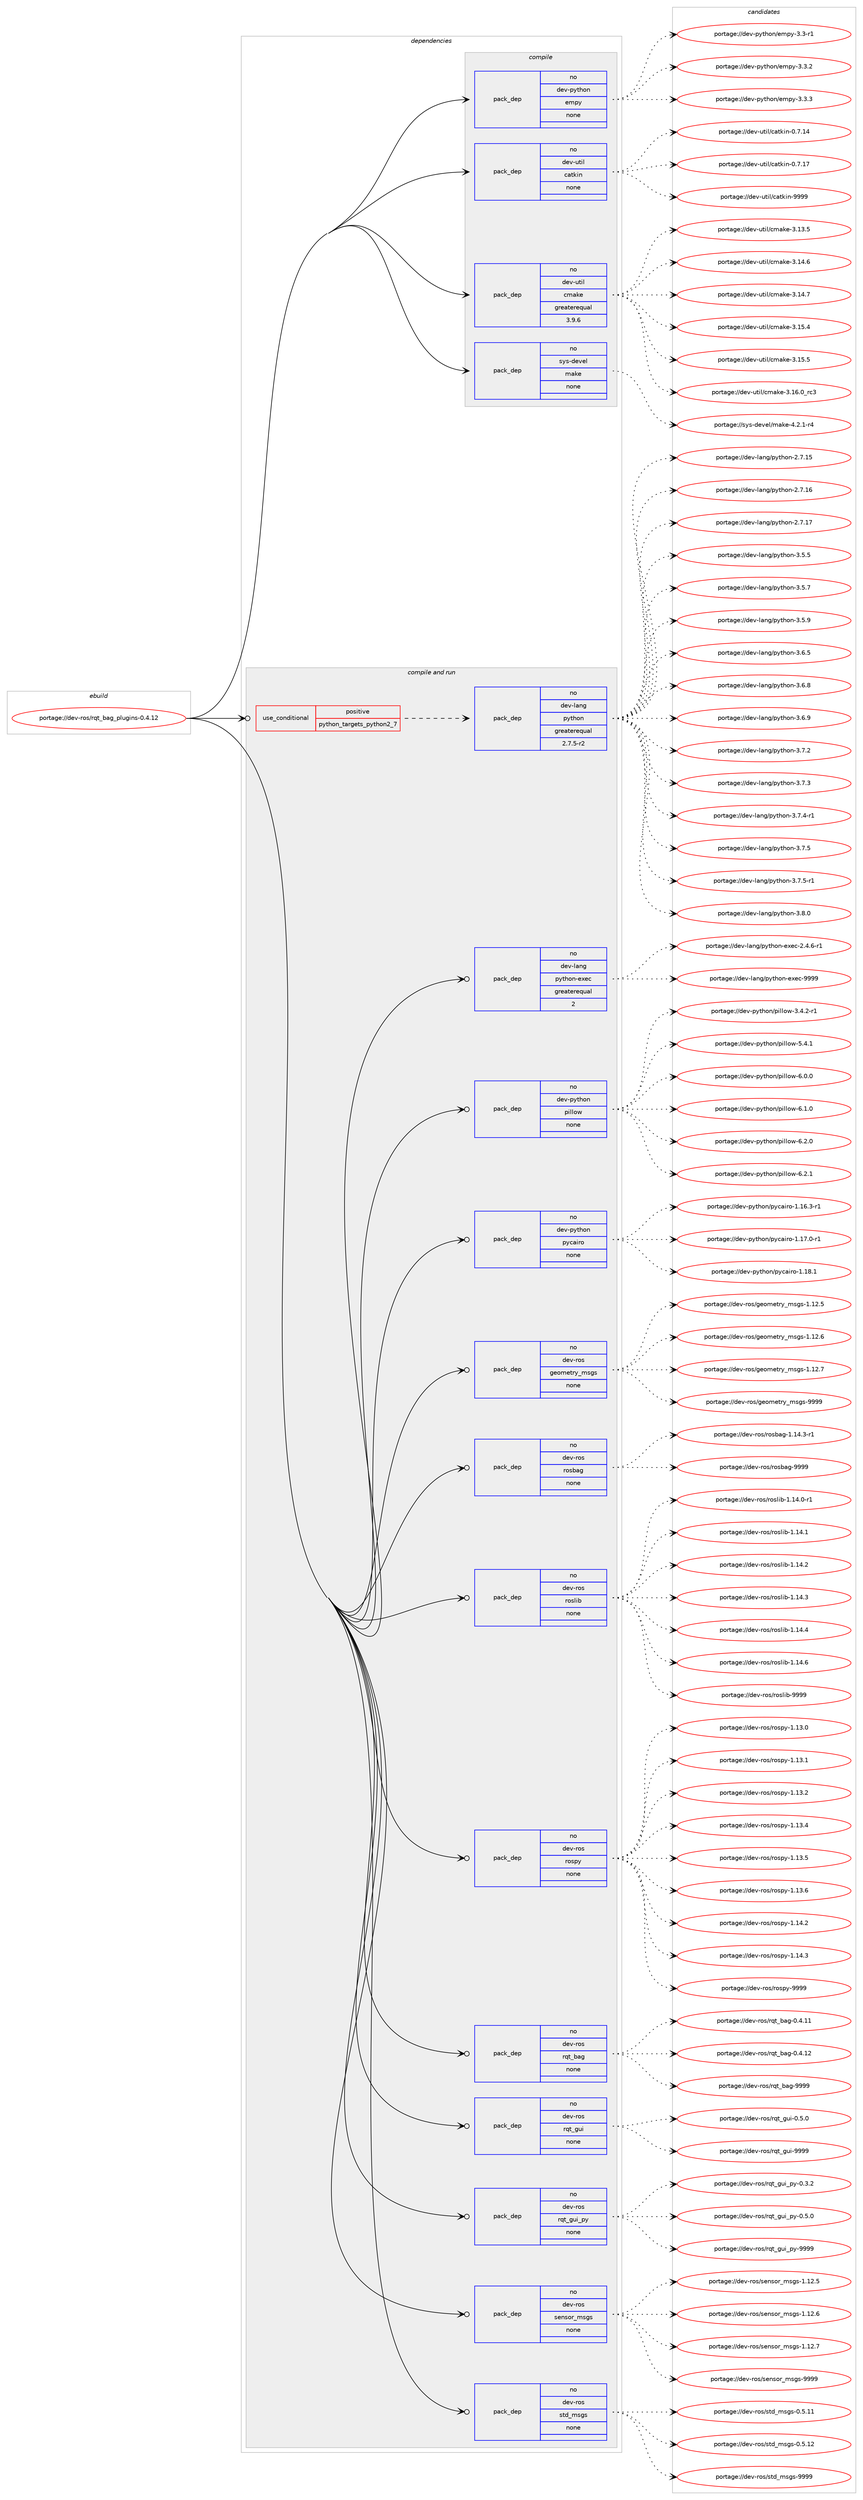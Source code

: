 digraph prolog {

# *************
# Graph options
# *************

newrank=true;
concentrate=true;
compound=true;
graph [rankdir=LR,fontname=Helvetica,fontsize=10,ranksep=1.5];#, ranksep=2.5, nodesep=0.2];
edge  [arrowhead=vee];
node  [fontname=Helvetica,fontsize=10];

# **********
# The ebuild
# **********

subgraph cluster_leftcol {
color=gray;
rank=same;
label=<<i>ebuild</i>>;
id [label="portage://dev-ros/rqt_bag_plugins-0.4.12", color=red, width=4, href="../dev-ros/rqt_bag_plugins-0.4.12.svg"];
}

# ****************
# The dependencies
# ****************

subgraph cluster_midcol {
color=gray;
label=<<i>dependencies</i>>;
subgraph cluster_compile {
fillcolor="#eeeeee";
style=filled;
label=<<i>compile</i>>;
subgraph pack152230 {
dependency200213 [label=<<TABLE BORDER="0" CELLBORDER="1" CELLSPACING="0" CELLPADDING="4" WIDTH="220"><TR><TD ROWSPAN="6" CELLPADDING="30">pack_dep</TD></TR><TR><TD WIDTH="110">no</TD></TR><TR><TD>dev-python</TD></TR><TR><TD>empy</TD></TR><TR><TD>none</TD></TR><TR><TD></TD></TR></TABLE>>, shape=none, color=blue];
}
id:e -> dependency200213:w [weight=20,style="solid",arrowhead="vee"];
subgraph pack152231 {
dependency200214 [label=<<TABLE BORDER="0" CELLBORDER="1" CELLSPACING="0" CELLPADDING="4" WIDTH="220"><TR><TD ROWSPAN="6" CELLPADDING="30">pack_dep</TD></TR><TR><TD WIDTH="110">no</TD></TR><TR><TD>dev-util</TD></TR><TR><TD>catkin</TD></TR><TR><TD>none</TD></TR><TR><TD></TD></TR></TABLE>>, shape=none, color=blue];
}
id:e -> dependency200214:w [weight=20,style="solid",arrowhead="vee"];
subgraph pack152232 {
dependency200215 [label=<<TABLE BORDER="0" CELLBORDER="1" CELLSPACING="0" CELLPADDING="4" WIDTH="220"><TR><TD ROWSPAN="6" CELLPADDING="30">pack_dep</TD></TR><TR><TD WIDTH="110">no</TD></TR><TR><TD>dev-util</TD></TR><TR><TD>cmake</TD></TR><TR><TD>greaterequal</TD></TR><TR><TD>3.9.6</TD></TR></TABLE>>, shape=none, color=blue];
}
id:e -> dependency200215:w [weight=20,style="solid",arrowhead="vee"];
subgraph pack152233 {
dependency200216 [label=<<TABLE BORDER="0" CELLBORDER="1" CELLSPACING="0" CELLPADDING="4" WIDTH="220"><TR><TD ROWSPAN="6" CELLPADDING="30">pack_dep</TD></TR><TR><TD WIDTH="110">no</TD></TR><TR><TD>sys-devel</TD></TR><TR><TD>make</TD></TR><TR><TD>none</TD></TR><TR><TD></TD></TR></TABLE>>, shape=none, color=blue];
}
id:e -> dependency200216:w [weight=20,style="solid",arrowhead="vee"];
}
subgraph cluster_compileandrun {
fillcolor="#eeeeee";
style=filled;
label=<<i>compile and run</i>>;
subgraph cond44555 {
dependency200217 [label=<<TABLE BORDER="0" CELLBORDER="1" CELLSPACING="0" CELLPADDING="4"><TR><TD ROWSPAN="3" CELLPADDING="10">use_conditional</TD></TR><TR><TD>positive</TD></TR><TR><TD>python_targets_python2_7</TD></TR></TABLE>>, shape=none, color=red];
subgraph pack152234 {
dependency200218 [label=<<TABLE BORDER="0" CELLBORDER="1" CELLSPACING="0" CELLPADDING="4" WIDTH="220"><TR><TD ROWSPAN="6" CELLPADDING="30">pack_dep</TD></TR><TR><TD WIDTH="110">no</TD></TR><TR><TD>dev-lang</TD></TR><TR><TD>python</TD></TR><TR><TD>greaterequal</TD></TR><TR><TD>2.7.5-r2</TD></TR></TABLE>>, shape=none, color=blue];
}
dependency200217:e -> dependency200218:w [weight=20,style="dashed",arrowhead="vee"];
}
id:e -> dependency200217:w [weight=20,style="solid",arrowhead="odotvee"];
subgraph pack152235 {
dependency200219 [label=<<TABLE BORDER="0" CELLBORDER="1" CELLSPACING="0" CELLPADDING="4" WIDTH="220"><TR><TD ROWSPAN="6" CELLPADDING="30">pack_dep</TD></TR><TR><TD WIDTH="110">no</TD></TR><TR><TD>dev-lang</TD></TR><TR><TD>python-exec</TD></TR><TR><TD>greaterequal</TD></TR><TR><TD>2</TD></TR></TABLE>>, shape=none, color=blue];
}
id:e -> dependency200219:w [weight=20,style="solid",arrowhead="odotvee"];
subgraph pack152236 {
dependency200220 [label=<<TABLE BORDER="0" CELLBORDER="1" CELLSPACING="0" CELLPADDING="4" WIDTH="220"><TR><TD ROWSPAN="6" CELLPADDING="30">pack_dep</TD></TR><TR><TD WIDTH="110">no</TD></TR><TR><TD>dev-python</TD></TR><TR><TD>pillow</TD></TR><TR><TD>none</TD></TR><TR><TD></TD></TR></TABLE>>, shape=none, color=blue];
}
id:e -> dependency200220:w [weight=20,style="solid",arrowhead="odotvee"];
subgraph pack152237 {
dependency200221 [label=<<TABLE BORDER="0" CELLBORDER="1" CELLSPACING="0" CELLPADDING="4" WIDTH="220"><TR><TD ROWSPAN="6" CELLPADDING="30">pack_dep</TD></TR><TR><TD WIDTH="110">no</TD></TR><TR><TD>dev-python</TD></TR><TR><TD>pycairo</TD></TR><TR><TD>none</TD></TR><TR><TD></TD></TR></TABLE>>, shape=none, color=blue];
}
id:e -> dependency200221:w [weight=20,style="solid",arrowhead="odotvee"];
subgraph pack152238 {
dependency200222 [label=<<TABLE BORDER="0" CELLBORDER="1" CELLSPACING="0" CELLPADDING="4" WIDTH="220"><TR><TD ROWSPAN="6" CELLPADDING="30">pack_dep</TD></TR><TR><TD WIDTH="110">no</TD></TR><TR><TD>dev-ros</TD></TR><TR><TD>geometry_msgs</TD></TR><TR><TD>none</TD></TR><TR><TD></TD></TR></TABLE>>, shape=none, color=blue];
}
id:e -> dependency200222:w [weight=20,style="solid",arrowhead="odotvee"];
subgraph pack152239 {
dependency200223 [label=<<TABLE BORDER="0" CELLBORDER="1" CELLSPACING="0" CELLPADDING="4" WIDTH="220"><TR><TD ROWSPAN="6" CELLPADDING="30">pack_dep</TD></TR><TR><TD WIDTH="110">no</TD></TR><TR><TD>dev-ros</TD></TR><TR><TD>rosbag</TD></TR><TR><TD>none</TD></TR><TR><TD></TD></TR></TABLE>>, shape=none, color=blue];
}
id:e -> dependency200223:w [weight=20,style="solid",arrowhead="odotvee"];
subgraph pack152240 {
dependency200224 [label=<<TABLE BORDER="0" CELLBORDER="1" CELLSPACING="0" CELLPADDING="4" WIDTH="220"><TR><TD ROWSPAN="6" CELLPADDING="30">pack_dep</TD></TR><TR><TD WIDTH="110">no</TD></TR><TR><TD>dev-ros</TD></TR><TR><TD>roslib</TD></TR><TR><TD>none</TD></TR><TR><TD></TD></TR></TABLE>>, shape=none, color=blue];
}
id:e -> dependency200224:w [weight=20,style="solid",arrowhead="odotvee"];
subgraph pack152241 {
dependency200225 [label=<<TABLE BORDER="0" CELLBORDER="1" CELLSPACING="0" CELLPADDING="4" WIDTH="220"><TR><TD ROWSPAN="6" CELLPADDING="30">pack_dep</TD></TR><TR><TD WIDTH="110">no</TD></TR><TR><TD>dev-ros</TD></TR><TR><TD>rospy</TD></TR><TR><TD>none</TD></TR><TR><TD></TD></TR></TABLE>>, shape=none, color=blue];
}
id:e -> dependency200225:w [weight=20,style="solid",arrowhead="odotvee"];
subgraph pack152242 {
dependency200226 [label=<<TABLE BORDER="0" CELLBORDER="1" CELLSPACING="0" CELLPADDING="4" WIDTH="220"><TR><TD ROWSPAN="6" CELLPADDING="30">pack_dep</TD></TR><TR><TD WIDTH="110">no</TD></TR><TR><TD>dev-ros</TD></TR><TR><TD>rqt_bag</TD></TR><TR><TD>none</TD></TR><TR><TD></TD></TR></TABLE>>, shape=none, color=blue];
}
id:e -> dependency200226:w [weight=20,style="solid",arrowhead="odotvee"];
subgraph pack152243 {
dependency200227 [label=<<TABLE BORDER="0" CELLBORDER="1" CELLSPACING="0" CELLPADDING="4" WIDTH="220"><TR><TD ROWSPAN="6" CELLPADDING="30">pack_dep</TD></TR><TR><TD WIDTH="110">no</TD></TR><TR><TD>dev-ros</TD></TR><TR><TD>rqt_gui</TD></TR><TR><TD>none</TD></TR><TR><TD></TD></TR></TABLE>>, shape=none, color=blue];
}
id:e -> dependency200227:w [weight=20,style="solid",arrowhead="odotvee"];
subgraph pack152244 {
dependency200228 [label=<<TABLE BORDER="0" CELLBORDER="1" CELLSPACING="0" CELLPADDING="4" WIDTH="220"><TR><TD ROWSPAN="6" CELLPADDING="30">pack_dep</TD></TR><TR><TD WIDTH="110">no</TD></TR><TR><TD>dev-ros</TD></TR><TR><TD>rqt_gui_py</TD></TR><TR><TD>none</TD></TR><TR><TD></TD></TR></TABLE>>, shape=none, color=blue];
}
id:e -> dependency200228:w [weight=20,style="solid",arrowhead="odotvee"];
subgraph pack152245 {
dependency200229 [label=<<TABLE BORDER="0" CELLBORDER="1" CELLSPACING="0" CELLPADDING="4" WIDTH="220"><TR><TD ROWSPAN="6" CELLPADDING="30">pack_dep</TD></TR><TR><TD WIDTH="110">no</TD></TR><TR><TD>dev-ros</TD></TR><TR><TD>sensor_msgs</TD></TR><TR><TD>none</TD></TR><TR><TD></TD></TR></TABLE>>, shape=none, color=blue];
}
id:e -> dependency200229:w [weight=20,style="solid",arrowhead="odotvee"];
subgraph pack152246 {
dependency200230 [label=<<TABLE BORDER="0" CELLBORDER="1" CELLSPACING="0" CELLPADDING="4" WIDTH="220"><TR><TD ROWSPAN="6" CELLPADDING="30">pack_dep</TD></TR><TR><TD WIDTH="110">no</TD></TR><TR><TD>dev-ros</TD></TR><TR><TD>std_msgs</TD></TR><TR><TD>none</TD></TR><TR><TD></TD></TR></TABLE>>, shape=none, color=blue];
}
id:e -> dependency200230:w [weight=20,style="solid",arrowhead="odotvee"];
}
subgraph cluster_run {
fillcolor="#eeeeee";
style=filled;
label=<<i>run</i>>;
}
}

# **************
# The candidates
# **************

subgraph cluster_choices {
rank=same;
color=gray;
label=<<i>candidates</i>>;

subgraph choice152230 {
color=black;
nodesep=1;
choiceportage1001011184511212111610411111047101109112121455146514511449 [label="portage://dev-python/empy-3.3-r1", color=red, width=4,href="../dev-python/empy-3.3-r1.svg"];
choiceportage1001011184511212111610411111047101109112121455146514650 [label="portage://dev-python/empy-3.3.2", color=red, width=4,href="../dev-python/empy-3.3.2.svg"];
choiceportage1001011184511212111610411111047101109112121455146514651 [label="portage://dev-python/empy-3.3.3", color=red, width=4,href="../dev-python/empy-3.3.3.svg"];
dependency200213:e -> choiceportage1001011184511212111610411111047101109112121455146514511449:w [style=dotted,weight="100"];
dependency200213:e -> choiceportage1001011184511212111610411111047101109112121455146514650:w [style=dotted,weight="100"];
dependency200213:e -> choiceportage1001011184511212111610411111047101109112121455146514651:w [style=dotted,weight="100"];
}
subgraph choice152231 {
color=black;
nodesep=1;
choiceportage1001011184511711610510847999711610710511045484655464952 [label="portage://dev-util/catkin-0.7.14", color=red, width=4,href="../dev-util/catkin-0.7.14.svg"];
choiceportage1001011184511711610510847999711610710511045484655464955 [label="portage://dev-util/catkin-0.7.17", color=red, width=4,href="../dev-util/catkin-0.7.17.svg"];
choiceportage100101118451171161051084799971161071051104557575757 [label="portage://dev-util/catkin-9999", color=red, width=4,href="../dev-util/catkin-9999.svg"];
dependency200214:e -> choiceportage1001011184511711610510847999711610710511045484655464952:w [style=dotted,weight="100"];
dependency200214:e -> choiceportage1001011184511711610510847999711610710511045484655464955:w [style=dotted,weight="100"];
dependency200214:e -> choiceportage100101118451171161051084799971161071051104557575757:w [style=dotted,weight="100"];
}
subgraph choice152232 {
color=black;
nodesep=1;
choiceportage1001011184511711610510847991099710710145514649514653 [label="portage://dev-util/cmake-3.13.5", color=red, width=4,href="../dev-util/cmake-3.13.5.svg"];
choiceportage1001011184511711610510847991099710710145514649524654 [label="portage://dev-util/cmake-3.14.6", color=red, width=4,href="../dev-util/cmake-3.14.6.svg"];
choiceportage1001011184511711610510847991099710710145514649524655 [label="portage://dev-util/cmake-3.14.7", color=red, width=4,href="../dev-util/cmake-3.14.7.svg"];
choiceportage1001011184511711610510847991099710710145514649534652 [label="portage://dev-util/cmake-3.15.4", color=red, width=4,href="../dev-util/cmake-3.15.4.svg"];
choiceportage1001011184511711610510847991099710710145514649534653 [label="portage://dev-util/cmake-3.15.5", color=red, width=4,href="../dev-util/cmake-3.15.5.svg"];
choiceportage1001011184511711610510847991099710710145514649544648951149951 [label="portage://dev-util/cmake-3.16.0_rc3", color=red, width=4,href="../dev-util/cmake-3.16.0_rc3.svg"];
dependency200215:e -> choiceportage1001011184511711610510847991099710710145514649514653:w [style=dotted,weight="100"];
dependency200215:e -> choiceportage1001011184511711610510847991099710710145514649524654:w [style=dotted,weight="100"];
dependency200215:e -> choiceportage1001011184511711610510847991099710710145514649524655:w [style=dotted,weight="100"];
dependency200215:e -> choiceportage1001011184511711610510847991099710710145514649534652:w [style=dotted,weight="100"];
dependency200215:e -> choiceportage1001011184511711610510847991099710710145514649534653:w [style=dotted,weight="100"];
dependency200215:e -> choiceportage1001011184511711610510847991099710710145514649544648951149951:w [style=dotted,weight="100"];
}
subgraph choice152233 {
color=black;
nodesep=1;
choiceportage1151211154510010111810110847109971071014552465046494511452 [label="portage://sys-devel/make-4.2.1-r4", color=red, width=4,href="../sys-devel/make-4.2.1-r4.svg"];
dependency200216:e -> choiceportage1151211154510010111810110847109971071014552465046494511452:w [style=dotted,weight="100"];
}
subgraph choice152234 {
color=black;
nodesep=1;
choiceportage10010111845108971101034711212111610411111045504655464953 [label="portage://dev-lang/python-2.7.15", color=red, width=4,href="../dev-lang/python-2.7.15.svg"];
choiceportage10010111845108971101034711212111610411111045504655464954 [label="portage://dev-lang/python-2.7.16", color=red, width=4,href="../dev-lang/python-2.7.16.svg"];
choiceportage10010111845108971101034711212111610411111045504655464955 [label="portage://dev-lang/python-2.7.17", color=red, width=4,href="../dev-lang/python-2.7.17.svg"];
choiceportage100101118451089711010347112121116104111110455146534653 [label="portage://dev-lang/python-3.5.5", color=red, width=4,href="../dev-lang/python-3.5.5.svg"];
choiceportage100101118451089711010347112121116104111110455146534655 [label="portage://dev-lang/python-3.5.7", color=red, width=4,href="../dev-lang/python-3.5.7.svg"];
choiceportage100101118451089711010347112121116104111110455146534657 [label="portage://dev-lang/python-3.5.9", color=red, width=4,href="../dev-lang/python-3.5.9.svg"];
choiceportage100101118451089711010347112121116104111110455146544653 [label="portage://dev-lang/python-3.6.5", color=red, width=4,href="../dev-lang/python-3.6.5.svg"];
choiceportage100101118451089711010347112121116104111110455146544656 [label="portage://dev-lang/python-3.6.8", color=red, width=4,href="../dev-lang/python-3.6.8.svg"];
choiceportage100101118451089711010347112121116104111110455146544657 [label="portage://dev-lang/python-3.6.9", color=red, width=4,href="../dev-lang/python-3.6.9.svg"];
choiceportage100101118451089711010347112121116104111110455146554650 [label="portage://dev-lang/python-3.7.2", color=red, width=4,href="../dev-lang/python-3.7.2.svg"];
choiceportage100101118451089711010347112121116104111110455146554651 [label="portage://dev-lang/python-3.7.3", color=red, width=4,href="../dev-lang/python-3.7.3.svg"];
choiceportage1001011184510897110103471121211161041111104551465546524511449 [label="portage://dev-lang/python-3.7.4-r1", color=red, width=4,href="../dev-lang/python-3.7.4-r1.svg"];
choiceportage100101118451089711010347112121116104111110455146554653 [label="portage://dev-lang/python-3.7.5", color=red, width=4,href="../dev-lang/python-3.7.5.svg"];
choiceportage1001011184510897110103471121211161041111104551465546534511449 [label="portage://dev-lang/python-3.7.5-r1", color=red, width=4,href="../dev-lang/python-3.7.5-r1.svg"];
choiceportage100101118451089711010347112121116104111110455146564648 [label="portage://dev-lang/python-3.8.0", color=red, width=4,href="../dev-lang/python-3.8.0.svg"];
dependency200218:e -> choiceportage10010111845108971101034711212111610411111045504655464953:w [style=dotted,weight="100"];
dependency200218:e -> choiceportage10010111845108971101034711212111610411111045504655464954:w [style=dotted,weight="100"];
dependency200218:e -> choiceportage10010111845108971101034711212111610411111045504655464955:w [style=dotted,weight="100"];
dependency200218:e -> choiceportage100101118451089711010347112121116104111110455146534653:w [style=dotted,weight="100"];
dependency200218:e -> choiceportage100101118451089711010347112121116104111110455146534655:w [style=dotted,weight="100"];
dependency200218:e -> choiceportage100101118451089711010347112121116104111110455146534657:w [style=dotted,weight="100"];
dependency200218:e -> choiceportage100101118451089711010347112121116104111110455146544653:w [style=dotted,weight="100"];
dependency200218:e -> choiceportage100101118451089711010347112121116104111110455146544656:w [style=dotted,weight="100"];
dependency200218:e -> choiceportage100101118451089711010347112121116104111110455146544657:w [style=dotted,weight="100"];
dependency200218:e -> choiceportage100101118451089711010347112121116104111110455146554650:w [style=dotted,weight="100"];
dependency200218:e -> choiceportage100101118451089711010347112121116104111110455146554651:w [style=dotted,weight="100"];
dependency200218:e -> choiceportage1001011184510897110103471121211161041111104551465546524511449:w [style=dotted,weight="100"];
dependency200218:e -> choiceportage100101118451089711010347112121116104111110455146554653:w [style=dotted,weight="100"];
dependency200218:e -> choiceportage1001011184510897110103471121211161041111104551465546534511449:w [style=dotted,weight="100"];
dependency200218:e -> choiceportage100101118451089711010347112121116104111110455146564648:w [style=dotted,weight="100"];
}
subgraph choice152235 {
color=black;
nodesep=1;
choiceportage10010111845108971101034711212111610411111045101120101994550465246544511449 [label="portage://dev-lang/python-exec-2.4.6-r1", color=red, width=4,href="../dev-lang/python-exec-2.4.6-r1.svg"];
choiceportage10010111845108971101034711212111610411111045101120101994557575757 [label="portage://dev-lang/python-exec-9999", color=red, width=4,href="../dev-lang/python-exec-9999.svg"];
dependency200219:e -> choiceportage10010111845108971101034711212111610411111045101120101994550465246544511449:w [style=dotted,weight="100"];
dependency200219:e -> choiceportage10010111845108971101034711212111610411111045101120101994557575757:w [style=dotted,weight="100"];
}
subgraph choice152236 {
color=black;
nodesep=1;
choiceportage10010111845112121116104111110471121051081081111194551465246504511449 [label="portage://dev-python/pillow-3.4.2-r1", color=red, width=4,href="../dev-python/pillow-3.4.2-r1.svg"];
choiceportage1001011184511212111610411111047112105108108111119455346524649 [label="portage://dev-python/pillow-5.4.1", color=red, width=4,href="../dev-python/pillow-5.4.1.svg"];
choiceportage1001011184511212111610411111047112105108108111119455446484648 [label="portage://dev-python/pillow-6.0.0", color=red, width=4,href="../dev-python/pillow-6.0.0.svg"];
choiceportage1001011184511212111610411111047112105108108111119455446494648 [label="portage://dev-python/pillow-6.1.0", color=red, width=4,href="../dev-python/pillow-6.1.0.svg"];
choiceportage1001011184511212111610411111047112105108108111119455446504648 [label="portage://dev-python/pillow-6.2.0", color=red, width=4,href="../dev-python/pillow-6.2.0.svg"];
choiceportage1001011184511212111610411111047112105108108111119455446504649 [label="portage://dev-python/pillow-6.2.1", color=red, width=4,href="../dev-python/pillow-6.2.1.svg"];
dependency200220:e -> choiceportage10010111845112121116104111110471121051081081111194551465246504511449:w [style=dotted,weight="100"];
dependency200220:e -> choiceportage1001011184511212111610411111047112105108108111119455346524649:w [style=dotted,weight="100"];
dependency200220:e -> choiceportage1001011184511212111610411111047112105108108111119455446484648:w [style=dotted,weight="100"];
dependency200220:e -> choiceportage1001011184511212111610411111047112105108108111119455446494648:w [style=dotted,weight="100"];
dependency200220:e -> choiceportage1001011184511212111610411111047112105108108111119455446504648:w [style=dotted,weight="100"];
dependency200220:e -> choiceportage1001011184511212111610411111047112105108108111119455446504649:w [style=dotted,weight="100"];
}
subgraph choice152237 {
color=black;
nodesep=1;
choiceportage10010111845112121116104111110471121219997105114111454946495446514511449 [label="portage://dev-python/pycairo-1.16.3-r1", color=red, width=4,href="../dev-python/pycairo-1.16.3-r1.svg"];
choiceportage10010111845112121116104111110471121219997105114111454946495546484511449 [label="portage://dev-python/pycairo-1.17.0-r1", color=red, width=4,href="../dev-python/pycairo-1.17.0-r1.svg"];
choiceportage1001011184511212111610411111047112121999710511411145494649564649 [label="portage://dev-python/pycairo-1.18.1", color=red, width=4,href="../dev-python/pycairo-1.18.1.svg"];
dependency200221:e -> choiceportage10010111845112121116104111110471121219997105114111454946495446514511449:w [style=dotted,weight="100"];
dependency200221:e -> choiceportage10010111845112121116104111110471121219997105114111454946495546484511449:w [style=dotted,weight="100"];
dependency200221:e -> choiceportage1001011184511212111610411111047112121999710511411145494649564649:w [style=dotted,weight="100"];
}
subgraph choice152238 {
color=black;
nodesep=1;
choiceportage10010111845114111115471031011111091011161141219510911510311545494649504653 [label="portage://dev-ros/geometry_msgs-1.12.5", color=red, width=4,href="../dev-ros/geometry_msgs-1.12.5.svg"];
choiceportage10010111845114111115471031011111091011161141219510911510311545494649504654 [label="portage://dev-ros/geometry_msgs-1.12.6", color=red, width=4,href="../dev-ros/geometry_msgs-1.12.6.svg"];
choiceportage10010111845114111115471031011111091011161141219510911510311545494649504655 [label="portage://dev-ros/geometry_msgs-1.12.7", color=red, width=4,href="../dev-ros/geometry_msgs-1.12.7.svg"];
choiceportage1001011184511411111547103101111109101116114121951091151031154557575757 [label="portage://dev-ros/geometry_msgs-9999", color=red, width=4,href="../dev-ros/geometry_msgs-9999.svg"];
dependency200222:e -> choiceportage10010111845114111115471031011111091011161141219510911510311545494649504653:w [style=dotted,weight="100"];
dependency200222:e -> choiceportage10010111845114111115471031011111091011161141219510911510311545494649504654:w [style=dotted,weight="100"];
dependency200222:e -> choiceportage10010111845114111115471031011111091011161141219510911510311545494649504655:w [style=dotted,weight="100"];
dependency200222:e -> choiceportage1001011184511411111547103101111109101116114121951091151031154557575757:w [style=dotted,weight="100"];
}
subgraph choice152239 {
color=black;
nodesep=1;
choiceportage10010111845114111115471141111159897103454946495246514511449 [label="portage://dev-ros/rosbag-1.14.3-r1", color=red, width=4,href="../dev-ros/rosbag-1.14.3-r1.svg"];
choiceportage100101118451141111154711411111598971034557575757 [label="portage://dev-ros/rosbag-9999", color=red, width=4,href="../dev-ros/rosbag-9999.svg"];
dependency200223:e -> choiceportage10010111845114111115471141111159897103454946495246514511449:w [style=dotted,weight="100"];
dependency200223:e -> choiceportage100101118451141111154711411111598971034557575757:w [style=dotted,weight="100"];
}
subgraph choice152240 {
color=black;
nodesep=1;
choiceportage100101118451141111154711411111510810598454946495246484511449 [label="portage://dev-ros/roslib-1.14.0-r1", color=red, width=4,href="../dev-ros/roslib-1.14.0-r1.svg"];
choiceportage10010111845114111115471141111151081059845494649524649 [label="portage://dev-ros/roslib-1.14.1", color=red, width=4,href="../dev-ros/roslib-1.14.1.svg"];
choiceportage10010111845114111115471141111151081059845494649524650 [label="portage://dev-ros/roslib-1.14.2", color=red, width=4,href="../dev-ros/roslib-1.14.2.svg"];
choiceportage10010111845114111115471141111151081059845494649524651 [label="portage://dev-ros/roslib-1.14.3", color=red, width=4,href="../dev-ros/roslib-1.14.3.svg"];
choiceportage10010111845114111115471141111151081059845494649524652 [label="portage://dev-ros/roslib-1.14.4", color=red, width=4,href="../dev-ros/roslib-1.14.4.svg"];
choiceportage10010111845114111115471141111151081059845494649524654 [label="portage://dev-ros/roslib-1.14.6", color=red, width=4,href="../dev-ros/roslib-1.14.6.svg"];
choiceportage1001011184511411111547114111115108105984557575757 [label="portage://dev-ros/roslib-9999", color=red, width=4,href="../dev-ros/roslib-9999.svg"];
dependency200224:e -> choiceportage100101118451141111154711411111510810598454946495246484511449:w [style=dotted,weight="100"];
dependency200224:e -> choiceportage10010111845114111115471141111151081059845494649524649:w [style=dotted,weight="100"];
dependency200224:e -> choiceportage10010111845114111115471141111151081059845494649524650:w [style=dotted,weight="100"];
dependency200224:e -> choiceportage10010111845114111115471141111151081059845494649524651:w [style=dotted,weight="100"];
dependency200224:e -> choiceportage10010111845114111115471141111151081059845494649524652:w [style=dotted,weight="100"];
dependency200224:e -> choiceportage10010111845114111115471141111151081059845494649524654:w [style=dotted,weight="100"];
dependency200224:e -> choiceportage1001011184511411111547114111115108105984557575757:w [style=dotted,weight="100"];
}
subgraph choice152241 {
color=black;
nodesep=1;
choiceportage100101118451141111154711411111511212145494649514648 [label="portage://dev-ros/rospy-1.13.0", color=red, width=4,href="../dev-ros/rospy-1.13.0.svg"];
choiceportage100101118451141111154711411111511212145494649514649 [label="portage://dev-ros/rospy-1.13.1", color=red, width=4,href="../dev-ros/rospy-1.13.1.svg"];
choiceportage100101118451141111154711411111511212145494649514650 [label="portage://dev-ros/rospy-1.13.2", color=red, width=4,href="../dev-ros/rospy-1.13.2.svg"];
choiceportage100101118451141111154711411111511212145494649514652 [label="portage://dev-ros/rospy-1.13.4", color=red, width=4,href="../dev-ros/rospy-1.13.4.svg"];
choiceportage100101118451141111154711411111511212145494649514653 [label="portage://dev-ros/rospy-1.13.5", color=red, width=4,href="../dev-ros/rospy-1.13.5.svg"];
choiceportage100101118451141111154711411111511212145494649514654 [label="portage://dev-ros/rospy-1.13.6", color=red, width=4,href="../dev-ros/rospy-1.13.6.svg"];
choiceportage100101118451141111154711411111511212145494649524650 [label="portage://dev-ros/rospy-1.14.2", color=red, width=4,href="../dev-ros/rospy-1.14.2.svg"];
choiceportage100101118451141111154711411111511212145494649524651 [label="portage://dev-ros/rospy-1.14.3", color=red, width=4,href="../dev-ros/rospy-1.14.3.svg"];
choiceportage10010111845114111115471141111151121214557575757 [label="portage://dev-ros/rospy-9999", color=red, width=4,href="../dev-ros/rospy-9999.svg"];
dependency200225:e -> choiceportage100101118451141111154711411111511212145494649514648:w [style=dotted,weight="100"];
dependency200225:e -> choiceportage100101118451141111154711411111511212145494649514649:w [style=dotted,weight="100"];
dependency200225:e -> choiceportage100101118451141111154711411111511212145494649514650:w [style=dotted,weight="100"];
dependency200225:e -> choiceportage100101118451141111154711411111511212145494649514652:w [style=dotted,weight="100"];
dependency200225:e -> choiceportage100101118451141111154711411111511212145494649514653:w [style=dotted,weight="100"];
dependency200225:e -> choiceportage100101118451141111154711411111511212145494649514654:w [style=dotted,weight="100"];
dependency200225:e -> choiceportage100101118451141111154711411111511212145494649524650:w [style=dotted,weight="100"];
dependency200225:e -> choiceportage100101118451141111154711411111511212145494649524651:w [style=dotted,weight="100"];
dependency200225:e -> choiceportage10010111845114111115471141111151121214557575757:w [style=dotted,weight="100"];
}
subgraph choice152242 {
color=black;
nodesep=1;
choiceportage100101118451141111154711411311695989710345484652464949 [label="portage://dev-ros/rqt_bag-0.4.11", color=red, width=4,href="../dev-ros/rqt_bag-0.4.11.svg"];
choiceportage100101118451141111154711411311695989710345484652464950 [label="portage://dev-ros/rqt_bag-0.4.12", color=red, width=4,href="../dev-ros/rqt_bag-0.4.12.svg"];
choiceportage10010111845114111115471141131169598971034557575757 [label="portage://dev-ros/rqt_bag-9999", color=red, width=4,href="../dev-ros/rqt_bag-9999.svg"];
dependency200226:e -> choiceportage100101118451141111154711411311695989710345484652464949:w [style=dotted,weight="100"];
dependency200226:e -> choiceportage100101118451141111154711411311695989710345484652464950:w [style=dotted,weight="100"];
dependency200226:e -> choiceportage10010111845114111115471141131169598971034557575757:w [style=dotted,weight="100"];
}
subgraph choice152243 {
color=black;
nodesep=1;
choiceportage100101118451141111154711411311695103117105454846534648 [label="portage://dev-ros/rqt_gui-0.5.0", color=red, width=4,href="../dev-ros/rqt_gui-0.5.0.svg"];
choiceportage1001011184511411111547114113116951031171054557575757 [label="portage://dev-ros/rqt_gui-9999", color=red, width=4,href="../dev-ros/rqt_gui-9999.svg"];
dependency200227:e -> choiceportage100101118451141111154711411311695103117105454846534648:w [style=dotted,weight="100"];
dependency200227:e -> choiceportage1001011184511411111547114113116951031171054557575757:w [style=dotted,weight="100"];
}
subgraph choice152244 {
color=black;
nodesep=1;
choiceportage10010111845114111115471141131169510311710595112121454846514650 [label="portage://dev-ros/rqt_gui_py-0.3.2", color=red, width=4,href="../dev-ros/rqt_gui_py-0.3.2.svg"];
choiceportage10010111845114111115471141131169510311710595112121454846534648 [label="portage://dev-ros/rqt_gui_py-0.5.0", color=red, width=4,href="../dev-ros/rqt_gui_py-0.5.0.svg"];
choiceportage100101118451141111154711411311695103117105951121214557575757 [label="portage://dev-ros/rqt_gui_py-9999", color=red, width=4,href="../dev-ros/rqt_gui_py-9999.svg"];
dependency200228:e -> choiceportage10010111845114111115471141131169510311710595112121454846514650:w [style=dotted,weight="100"];
dependency200228:e -> choiceportage10010111845114111115471141131169510311710595112121454846534648:w [style=dotted,weight="100"];
dependency200228:e -> choiceportage100101118451141111154711411311695103117105951121214557575757:w [style=dotted,weight="100"];
}
subgraph choice152245 {
color=black;
nodesep=1;
choiceportage10010111845114111115471151011101151111149510911510311545494649504653 [label="portage://dev-ros/sensor_msgs-1.12.5", color=red, width=4,href="../dev-ros/sensor_msgs-1.12.5.svg"];
choiceportage10010111845114111115471151011101151111149510911510311545494649504654 [label="portage://dev-ros/sensor_msgs-1.12.6", color=red, width=4,href="../dev-ros/sensor_msgs-1.12.6.svg"];
choiceportage10010111845114111115471151011101151111149510911510311545494649504655 [label="portage://dev-ros/sensor_msgs-1.12.7", color=red, width=4,href="../dev-ros/sensor_msgs-1.12.7.svg"];
choiceportage1001011184511411111547115101110115111114951091151031154557575757 [label="portage://dev-ros/sensor_msgs-9999", color=red, width=4,href="../dev-ros/sensor_msgs-9999.svg"];
dependency200229:e -> choiceportage10010111845114111115471151011101151111149510911510311545494649504653:w [style=dotted,weight="100"];
dependency200229:e -> choiceportage10010111845114111115471151011101151111149510911510311545494649504654:w [style=dotted,weight="100"];
dependency200229:e -> choiceportage10010111845114111115471151011101151111149510911510311545494649504655:w [style=dotted,weight="100"];
dependency200229:e -> choiceportage1001011184511411111547115101110115111114951091151031154557575757:w [style=dotted,weight="100"];
}
subgraph choice152246 {
color=black;
nodesep=1;
choiceportage10010111845114111115471151161009510911510311545484653464949 [label="portage://dev-ros/std_msgs-0.5.11", color=red, width=4,href="../dev-ros/std_msgs-0.5.11.svg"];
choiceportage10010111845114111115471151161009510911510311545484653464950 [label="portage://dev-ros/std_msgs-0.5.12", color=red, width=4,href="../dev-ros/std_msgs-0.5.12.svg"];
choiceportage1001011184511411111547115116100951091151031154557575757 [label="portage://dev-ros/std_msgs-9999", color=red, width=4,href="../dev-ros/std_msgs-9999.svg"];
dependency200230:e -> choiceportage10010111845114111115471151161009510911510311545484653464949:w [style=dotted,weight="100"];
dependency200230:e -> choiceportage10010111845114111115471151161009510911510311545484653464950:w [style=dotted,weight="100"];
dependency200230:e -> choiceportage1001011184511411111547115116100951091151031154557575757:w [style=dotted,weight="100"];
}
}

}
